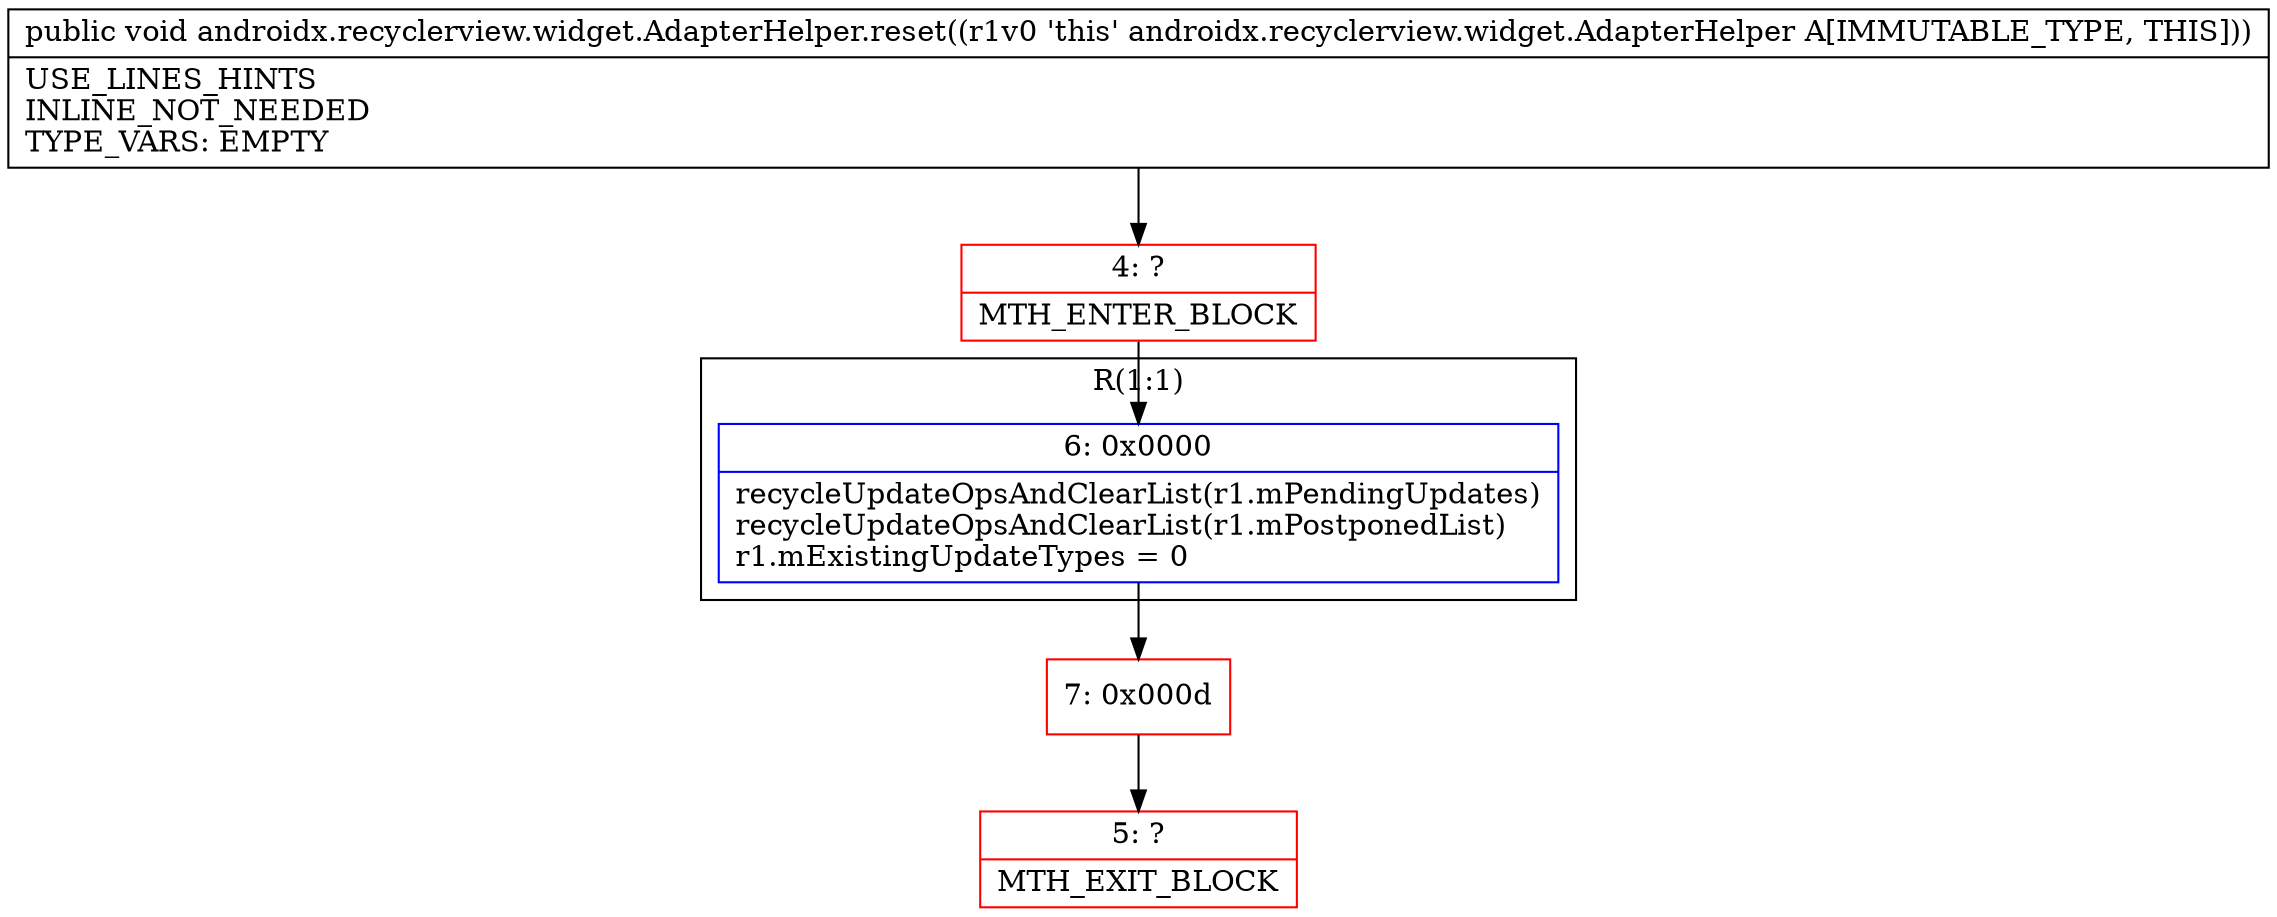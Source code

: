 digraph "CFG forandroidx.recyclerview.widget.AdapterHelper.reset()V" {
subgraph cluster_Region_945639124 {
label = "R(1:1)";
node [shape=record,color=blue];
Node_6 [shape=record,label="{6\:\ 0x0000|recycleUpdateOpsAndClearList(r1.mPendingUpdates)\lrecycleUpdateOpsAndClearList(r1.mPostponedList)\lr1.mExistingUpdateTypes = 0\l}"];
}
Node_4 [shape=record,color=red,label="{4\:\ ?|MTH_ENTER_BLOCK\l}"];
Node_7 [shape=record,color=red,label="{7\:\ 0x000d}"];
Node_5 [shape=record,color=red,label="{5\:\ ?|MTH_EXIT_BLOCK\l}"];
MethodNode[shape=record,label="{public void androidx.recyclerview.widget.AdapterHelper.reset((r1v0 'this' androidx.recyclerview.widget.AdapterHelper A[IMMUTABLE_TYPE, THIS]))  | USE_LINES_HINTS\lINLINE_NOT_NEEDED\lTYPE_VARS: EMPTY\l}"];
MethodNode -> Node_4;Node_6 -> Node_7;
Node_4 -> Node_6;
Node_7 -> Node_5;
}

